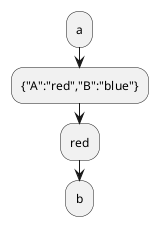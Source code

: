 {
  "sha1": "8f53okdqapmfffmranq3s0cwx6alcn3",
  "insertion": {
    "when": "2024-05-30T20:48:21.402Z",
    "url": "https://forum.plantuml.net/11109/preprocessor-vlookup-macro?show=11132#c11132",
    "user": "plantuml@gmail.com"
  }
}
@startuml
!$data={"partlen": "2", "game": "GamePlantuml", "participants": [
{"name": "XYZ" ,"as": "xyz", "team": "A"},
{"name": "RST" ,"as": "rst", "team": "B"},
{"name": "UVW" ,"as": "uvw", "team": "B"}],
"color": {"A": "red", "B": "blue"}
}

:a;
:$data.color;
:$data.color[A];
:b;
@enduml
